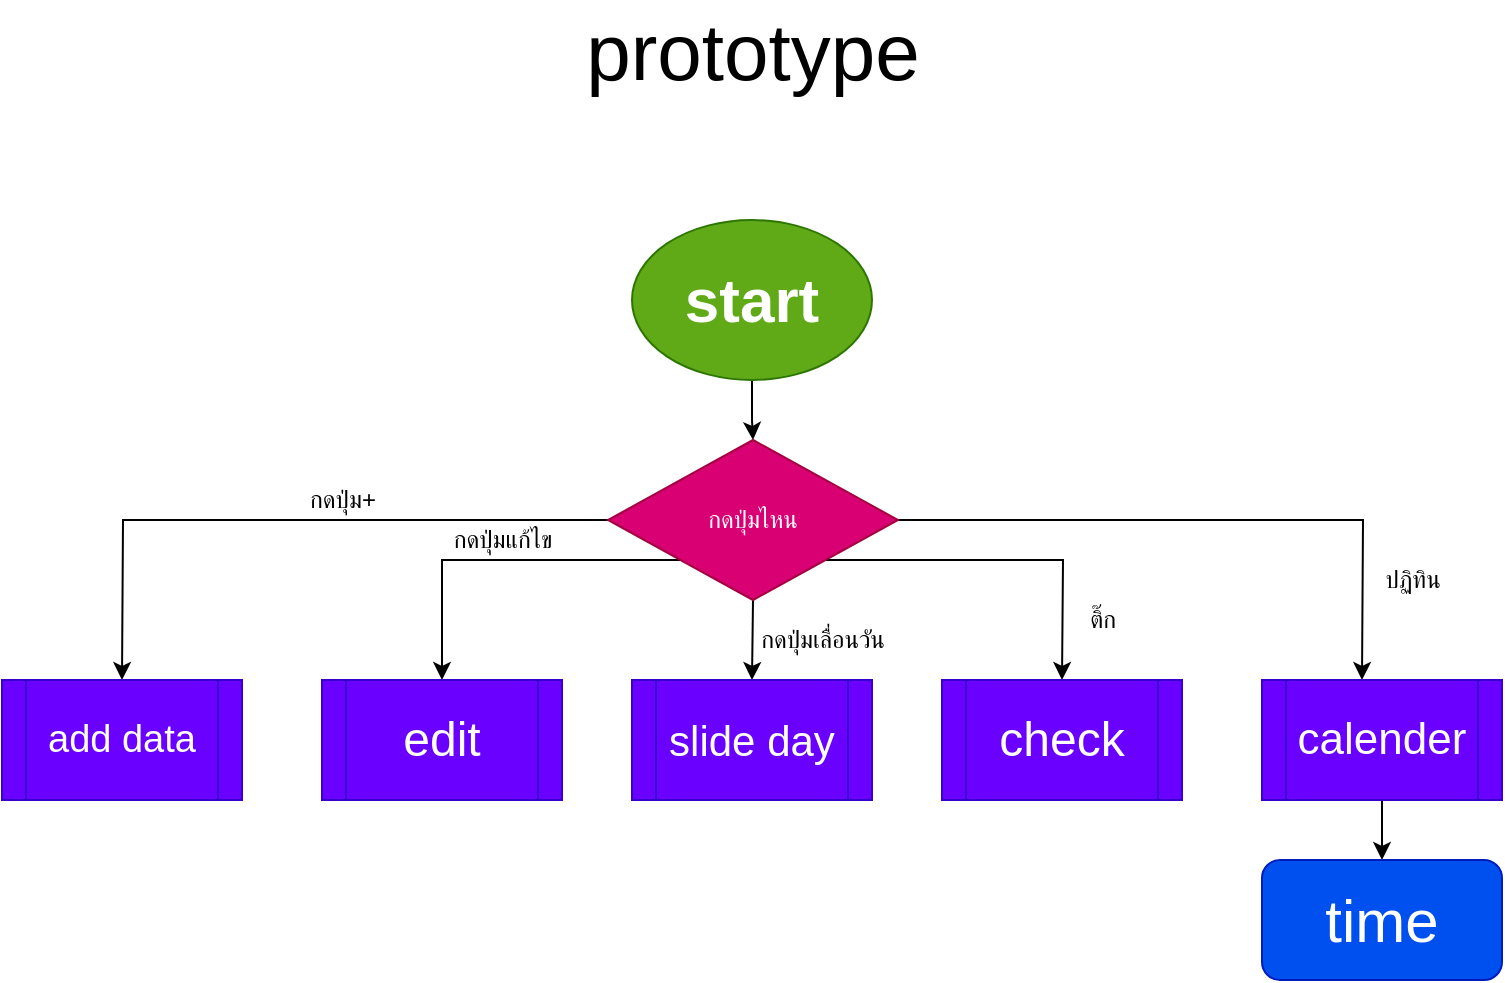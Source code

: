 <mxfile version="13.10.9" type="github" pages="8">
  <diagram id="lKxtB6D6K-3o9t04PIzB" name="Main">
    <mxGraphModel grid="1" gridSize="10" guides="1" tooltips="1" connect="1" arrows="1" page="1" fold="1" pageScale="1" pageWidth="850" pageHeight="1100" math="0" shadow="0">
      <root>
        <mxCell id="tMu2AY07BjXL__bY9_Zu-0" />
        <mxCell id="tMu2AY07BjXL__bY9_Zu-1" parent="tMu2AY07BjXL__bY9_Zu-0" />
        <mxCell id="vMo2tWiwMoscuH6namO--2" value="" style="edgeStyle=orthogonalEdgeStyle;rounded=0;orthogonalLoop=1;jettySize=auto;html=1;" parent="tMu2AY07BjXL__bY9_Zu-1" source="vMo2tWiwMoscuH6namO--0" target="vMo2tWiwMoscuH6namO--1" edge="1">
          <mxGeometry relative="1" as="geometry" />
        </mxCell>
        <UserObject label="start" link="https://www.tutorialspoint.com/python/python_gui_programming.htm" id="vMo2tWiwMoscuH6namO--0">
          <mxCell style="ellipse;whiteSpace=wrap;html=1;fillColor=#60a917;strokeColor=#2D7600;fontColor=#ffffff;fontSize=31;fontStyle=1" parent="tMu2AY07BjXL__bY9_Zu-1" vertex="1">
            <mxGeometry x="365" y="150" width="120" height="80" as="geometry" />
          </mxCell>
        </UserObject>
        <mxCell id="vMo2tWiwMoscuH6namO--4" style="edgeStyle=orthogonalEdgeStyle;rounded=0;orthogonalLoop=1;jettySize=auto;html=1;exitX=0;exitY=0.5;exitDx=0;exitDy=0;entryX=0.5;entryY=0;entryDx=0;entryDy=0;" parent="tMu2AY07BjXL__bY9_Zu-1" source="vMo2tWiwMoscuH6namO--1" edge="1">
          <mxGeometry relative="1" as="geometry">
            <mxPoint x="110" y="380" as="targetPoint" />
          </mxGeometry>
        </mxCell>
        <mxCell id="vMo2tWiwMoscuH6namO--6" style="edgeStyle=orthogonalEdgeStyle;rounded=0;orthogonalLoop=1;jettySize=auto;html=1;exitX=0.5;exitY=1;exitDx=0;exitDy=0;" parent="tMu2AY07BjXL__bY9_Zu-1" source="vMo2tWiwMoscuH6namO--1" edge="1">
          <mxGeometry relative="1" as="geometry">
            <mxPoint x="425" y="380" as="targetPoint" />
          </mxGeometry>
        </mxCell>
        <mxCell id="vMo2tWiwMoscuH6namO--8" style="edgeStyle=orthogonalEdgeStyle;rounded=0;orthogonalLoop=1;jettySize=auto;html=1;exitX=1;exitY=0.5;exitDx=0;exitDy=0;entryX=0.5;entryY=0;entryDx=0;entryDy=0;" parent="tMu2AY07BjXL__bY9_Zu-1" source="vMo2tWiwMoscuH6namO--1" edge="1">
          <mxGeometry relative="1" as="geometry">
            <mxPoint x="730" y="380" as="targetPoint" />
          </mxGeometry>
        </mxCell>
        <mxCell id="vMo2tWiwMoscuH6namO--9" style="edgeStyle=orthogonalEdgeStyle;rounded=0;orthogonalLoop=1;jettySize=auto;html=1;exitX=0;exitY=1;exitDx=0;exitDy=0;" parent="tMu2AY07BjXL__bY9_Zu-1" source="vMo2tWiwMoscuH6namO--1" edge="1">
          <mxGeometry relative="1" as="geometry">
            <mxPoint x="270" y="380" as="targetPoint" />
            <Array as="points">
              <mxPoint x="270" y="320" />
            </Array>
          </mxGeometry>
        </mxCell>
        <mxCell id="vMo2tWiwMoscuH6namO--11" style="edgeStyle=orthogonalEdgeStyle;rounded=0;orthogonalLoop=1;jettySize=auto;html=1;exitX=1;exitY=1;exitDx=0;exitDy=0;entryX=0.5;entryY=0;entryDx=0;entryDy=0;" parent="tMu2AY07BjXL__bY9_Zu-1" source="vMo2tWiwMoscuH6namO--1" edge="1">
          <mxGeometry relative="1" as="geometry">
            <mxPoint x="580" y="380" as="targetPoint" />
          </mxGeometry>
        </mxCell>
        <mxCell id="vMo2tWiwMoscuH6namO--1" value="กดปุ่มไหน" style="rhombus;whiteSpace=wrap;html=1;fillColor=#d80073;strokeColor=#A50040;fontColor=#ffffff;" parent="tMu2AY07BjXL__bY9_Zu-1" vertex="1">
          <mxGeometry x="353" y="260" width="145" height="80" as="geometry" />
        </mxCell>
        <mxCell id="vMo2tWiwMoscuH6namO--13" value="กดปุ่ม+" style="text;html=1;align=center;verticalAlign=middle;resizable=0;points=[];autosize=1;" parent="tMu2AY07BjXL__bY9_Zu-1" vertex="1">
          <mxGeometry x="195" y="280" width="50" height="20" as="geometry" />
        </mxCell>
        <UserObject label="&lt;font style=&quot;font-size: 19px;&quot;&gt;add data&lt;/font&gt;" link="data:page/id,UJ4rUbwFmK2HccrdMvZs" id="vMo2tWiwMoscuH6namO--14">
          <mxCell style="shape=process;whiteSpace=wrap;html=1;backgroundOutline=1;fillColor=#6a00ff;strokeColor=#3700CC;fontColor=#ffffff;fontSize=19;" parent="tMu2AY07BjXL__bY9_Zu-1" vertex="1">
            <mxGeometry x="50" y="380" width="120" height="60" as="geometry" />
          </mxCell>
        </UserObject>
        <UserObject label="edit" link="data:page/id,zMalPGHfQV55tFcWnKI-" id="vMo2tWiwMoscuH6namO--15">
          <mxCell style="shape=process;whiteSpace=wrap;html=1;backgroundOutline=1;fillColor=#6a00ff;strokeColor=#3700CC;fontColor=#ffffff;fontSize=24;" parent="tMu2AY07BjXL__bY9_Zu-1" vertex="1">
            <mxGeometry x="210" y="380" width="120" height="60" as="geometry" />
          </mxCell>
        </UserObject>
        <UserObject label="slide day" link="data:page/id,SI3W1f3K3y4VhuoGthXO" id="vMo2tWiwMoscuH6namO--16">
          <mxCell style="shape=process;whiteSpace=wrap;html=1;backgroundOutline=1;fillColor=#6a00ff;strokeColor=#3700CC;fontColor=#ffffff;fontSize=21;" parent="tMu2AY07BjXL__bY9_Zu-1" vertex="1">
            <mxGeometry x="365" y="380" width="120" height="60" as="geometry" />
          </mxCell>
        </UserObject>
        <mxCell id="vMo2tWiwMoscuH6namO--19" value="check" style="shape=process;whiteSpace=wrap;html=1;backgroundOutline=1;fillColor=#6a00ff;strokeColor=#3700CC;fontColor=#ffffff;fontSize=24;" parent="tMu2AY07BjXL__bY9_Zu-1" vertex="1">
          <mxGeometry x="520" y="380" width="120" height="60" as="geometry" />
        </mxCell>
        <mxCell id="H4Lekn4TNWTcRFHpl3PN-1" value="" style="edgeStyle=orthogonalEdgeStyle;rounded=0;orthogonalLoop=1;jettySize=auto;html=1;" parent="tMu2AY07BjXL__bY9_Zu-1" source="vMo2tWiwMoscuH6namO--20" target="H4Lekn4TNWTcRFHpl3PN-0" edge="1">
          <mxGeometry relative="1" as="geometry" />
        </mxCell>
        <mxCell id="vMo2tWiwMoscuH6namO--20" value="calender" style="shape=process;whiteSpace=wrap;html=1;backgroundOutline=1;fillColor=#6a00ff;strokeColor=#3700CC;fontColor=#ffffff;fontSize=22;" parent="tMu2AY07BjXL__bY9_Zu-1" vertex="1">
          <mxGeometry x="680" y="380" width="120" height="60" as="geometry" />
        </mxCell>
        <mxCell id="vMo2tWiwMoscuH6namO--21" value="กดปุ่มแก้ไข" style="text;html=1;align=center;verticalAlign=middle;resizable=0;points=[];autosize=1;" parent="tMu2AY07BjXL__bY9_Zu-1" vertex="1">
          <mxGeometry x="265" y="300" width="70" height="20" as="geometry" />
        </mxCell>
        <mxCell id="vMo2tWiwMoscuH6namO--22" value="กดปุ่มเลื่อนวัน" style="text;html=1;align=center;verticalAlign=middle;resizable=0;points=[];autosize=1;" parent="tMu2AY07BjXL__bY9_Zu-1" vertex="1">
          <mxGeometry x="420" y="350" width="80" height="20" as="geometry" />
        </mxCell>
        <mxCell id="vMo2tWiwMoscuH6namO--23" value="ติ๊ก" style="text;html=1;align=center;verticalAlign=middle;resizable=0;points=[];autosize=1;" parent="tMu2AY07BjXL__bY9_Zu-1" vertex="1">
          <mxGeometry x="585" y="340" width="30" height="20" as="geometry" />
        </mxCell>
        <mxCell id="vMo2tWiwMoscuH6namO--24" value="ปฏิทิน" style="text;html=1;align=center;verticalAlign=middle;resizable=0;points=[];autosize=1;" parent="tMu2AY07BjXL__bY9_Zu-1" vertex="1">
          <mxGeometry x="730" y="320" width="50" height="20" as="geometry" />
        </mxCell>
        <UserObject label="prototype" link="https://docs.google.com/presentation/d/1d3XHjvYZ7uEMFIl7-A-bvF7QFhqmIkTJAoi2qcZ379o/edit#slide=id.gab385cffd9_0_4" id="vc7jFKjefhhxRNfemSIH-0">
          <mxCell style="text;html=1;align=center;verticalAlign=middle;resizable=0;points=[];autosize=1;fontSize=40;" parent="tMu2AY07BjXL__bY9_Zu-1" vertex="1">
            <mxGeometry x="335" y="40" width="180" height="50" as="geometry" />
          </mxCell>
        </UserObject>
        <UserObject label="time" link="data:page/id,dnS288IebJ6qI9hPRBI6" id="H4Lekn4TNWTcRFHpl3PN-0">
          <mxCell style="rounded=1;whiteSpace=wrap;html=1;fillColor=#0050ef;strokeColor=#001DBC;fontColor=#ffffff;fontSize=30;" parent="tMu2AY07BjXL__bY9_Zu-1" vertex="1">
            <mxGeometry x="680" y="470" width="120" height="60" as="geometry" />
          </mxCell>
        </UserObject>
      </root>
    </mxGraphModel>
  </diagram>
  <diagram id="UJ4rUbwFmK2HccrdMvZs" name="function add data">
    <mxGraphModel grid="1" gridSize="10" guides="1" tooltips="1" connect="1" arrows="1" page="1" fold="1" pageScale="1" pageWidth="850" pageHeight="1100" math="0" shadow="0">
      <root>
        <mxCell id="0" />
        <mxCell id="1" parent="0" />
        <mxCell id="GxIgmwF6AEYl4qobg7O2-7" value="" style="edgeStyle=orthogonalEdgeStyle;rounded=0;orthogonalLoop=1;jettySize=auto;html=1;exitX=0.5;exitY=1;exitDx=0;exitDy=0;" parent="1" target="GxIgmwF6AEYl4qobg7O2-6" edge="1" source="escDsrRj-ADYRJYNNPUj-8">
          <mxGeometry relative="1" as="geometry">
            <mxPoint x="366.5" y="160" as="sourcePoint" />
          </mxGeometry>
        </mxCell>
        <mxCell id="cUxxS8b9K74FWsSJAJ-N-3" style="edgeStyle=orthogonalEdgeStyle;rounded=0;orthogonalLoop=1;jettySize=auto;html=1;exitX=0.5;exitY=1;exitDx=0;exitDy=0;entryX=0.5;entryY=0;entryDx=0;entryDy=0;" edge="1" parent="1" source="GxIgmwF6AEYl4qobg7O2-6" target="GxIgmwF6AEYl4qobg7O2-41">
          <mxGeometry relative="1" as="geometry" />
        </mxCell>
        <mxCell id="GxIgmwF6AEYl4qobg7O2-6" value="กดปุ่ม +" style="rounded=1;whiteSpace=wrap;html=1;fillColor=#60a917;strokeColor=#2D7600;fontColor=#ffffff;" parent="1" vertex="1">
          <mxGeometry x="303.5" y="180" width="120" height="60" as="geometry" />
        </mxCell>
        <mxCell id="GxIgmwF6AEYl4qobg7O2-34" style="edgeStyle=orthogonalEdgeStyle;rounded=0;orthogonalLoop=1;jettySize=auto;html=1;exitX=0.5;exitY=1;exitDx=0;exitDy=0;entryX=0.587;entryY=-0.03;entryDx=0;entryDy=0;entryPerimeter=0;" parent="1" edge="1">
          <mxGeometry relative="1" as="geometry">
            <mxPoint x="367.5" y="440" as="sourcePoint" />
            <mxPoint x="367.94" y="468.2" as="targetPoint" />
          </mxGeometry>
        </mxCell>
        <mxCell id="GxIgmwF6AEYl4qobg7O2-8" value="รับชื่อข้อมูล" style="shape=parallelogram;perimeter=parallelogramPerimeter;whiteSpace=wrap;html=1;fixedSize=1;rounded=1;fillColor=#ffcccc;strokeColor=#36393d;" parent="1" vertex="1">
          <mxGeometry x="309.5" y="380" width="120" height="60" as="geometry" />
        </mxCell>
        <mxCell id="GxIgmwF6AEYl4qobg7O2-57" style="edgeStyle=orthogonalEdgeStyle;rounded=0;orthogonalLoop=1;jettySize=auto;html=1;exitX=0.5;exitY=1;exitDx=0;exitDy=0;entryX=0.5;entryY=0;entryDx=0;entryDy=0;" parent="1" source="GxIgmwF6AEYl4qobg7O2-25" target="GxIgmwF6AEYl4qobg7O2-36" edge="1">
          <mxGeometry relative="1" as="geometry" />
        </mxCell>
        <mxCell id="PTJRIy-gU6IDFAb6Rrq0-1" value="" style="edgeStyle=orthogonalEdgeStyle;rounded=0;orthogonalLoop=1;jettySize=auto;html=1;" parent="1" source="GxIgmwF6AEYl4qobg7O2-25" target="GxIgmwF6AEYl4qobg7O2-49" edge="1">
          <mxGeometry relative="1" as="geometry" />
        </mxCell>
        <UserObject label="ฟังก์ชั่นความสำคัญ" link="data:page/id,ApTdeAuse1WmLWojz0__" id="GxIgmwF6AEYl4qobg7O2-25">
          <mxCell style="shape=process;whiteSpace=wrap;html=1;backgroundOutline=1;fillColor=#1ba1e2;strokeColor=#006EAF;fontColor=#ffffff;" parent="1" vertex="1">
            <mxGeometry x="307.5" y="470" width="120" height="60" as="geometry" />
          </mxCell>
        </UserObject>
        <mxCell id="GxIgmwF6AEYl4qobg7O2-28" value="" style="endArrow=classic;html=1;" parent="1" edge="1">
          <mxGeometry width="50" height="50" relative="1" as="geometry">
            <mxPoint x="270" y="410" as="sourcePoint" />
            <mxPoint x="320" y="409.5" as="targetPoint" />
          </mxGeometry>
        </mxCell>
        <UserObject label="เลือกปฏิทิน" link="https://www.youtube.com/watch?v=fqfy-3IoVvs" id="GxIgmwF6AEYl4qobg7O2-36">
          <mxCell style="shape=process;whiteSpace=wrap;html=1;backgroundOutline=1;fillColor=#1ba1e2;strokeColor=#006EAF;fontColor=#ffffff;" parent="1" vertex="1">
            <mxGeometry x="307.5" y="570" width="120" height="60" as="geometry" />
          </mxCell>
        </UserObject>
        <mxCell id="GxIgmwF6AEYl4qobg7O2-50" value="" style="edgeStyle=orthogonalEdgeStyle;rounded=0;orthogonalLoop=1;jettySize=auto;html=1;" parent="1" target="GxIgmwF6AEYl4qobg7O2-49" edge="1">
          <mxGeometry relative="1" as="geometry">
            <mxPoint x="367.5" y="630" as="sourcePoint" />
          </mxGeometry>
        </mxCell>
        <mxCell id="GxIgmwF6AEYl4qobg7O2-62" style="edgeStyle=orthogonalEdgeStyle;rounded=0;orthogonalLoop=1;jettySize=auto;html=1;exitX=1;exitY=0.5;exitDx=0;exitDy=0;entryX=0;entryY=0.5;entryDx=0;entryDy=0;" parent="1" source="GxIgmwF6AEYl4qobg7O2-41" target="GxIgmwF6AEYl4qobg7O2-58" edge="1">
          <mxGeometry relative="1" as="geometry" />
        </mxCell>
        <mxCell id="cUxxS8b9K74FWsSJAJ-N-4" style="edgeStyle=orthogonalEdgeStyle;rounded=0;orthogonalLoop=1;jettySize=auto;html=1;exitX=0.5;exitY=1;exitDx=0;exitDy=0;entryX=0.454;entryY=0;entryDx=0;entryDy=0;entryPerimeter=0;" edge="1" parent="1" source="GxIgmwF6AEYl4qobg7O2-41" target="GxIgmwF6AEYl4qobg7O2-8">
          <mxGeometry relative="1" as="geometry" />
        </mxCell>
        <mxCell id="GxIgmwF6AEYl4qobg7O2-41" value="ยกเลิกไหม" style="rhombus;whiteSpace=wrap;html=1;fillColor=#a20025;strokeColor=#6F0000;fontColor=#ffffff;" parent="1" vertex="1">
          <mxGeometry x="288.5" y="290" width="150" height="50" as="geometry" />
        </mxCell>
        <mxCell id="GxIgmwF6AEYl4qobg7O2-43" value="yes" style="text;html=1;strokeColor=none;fillColor=none;align=center;verticalAlign=middle;whiteSpace=wrap;rounded=0;" parent="1" vertex="1">
          <mxGeometry x="456.5" y="290" width="40" height="20" as="geometry" />
        </mxCell>
        <mxCell id="GxIgmwF6AEYl4qobg7O2-45" style="edgeStyle=orthogonalEdgeStyle;rounded=0;orthogonalLoop=1;jettySize=auto;html=1;exitX=0.5;exitY=1;exitDx=0;exitDy=0;" parent="1" edge="1">
          <mxGeometry relative="1" as="geometry">
            <mxPoint x="365.5" y="350" as="sourcePoint" />
            <mxPoint x="365.5" y="350" as="targetPoint" />
          </mxGeometry>
        </mxCell>
        <mxCell id="GxIgmwF6AEYl4qobg7O2-46" value="No" style="text;html=1;strokeColor=none;fillColor=none;align=center;verticalAlign=middle;whiteSpace=wrap;rounded=0;" parent="1" vertex="1">
          <mxGeometry x="375.5" y="350" width="40" height="20" as="geometry" />
        </mxCell>
        <mxCell id="GxIgmwF6AEYl4qobg7O2-52" value="" style="edgeStyle=orthogonalEdgeStyle;rounded=0;orthogonalLoop=1;jettySize=auto;html=1;" parent="1" source="GxIgmwF6AEYl4qobg7O2-49" target="GxIgmwF6AEYl4qobg7O2-51" edge="1">
          <mxGeometry relative="1" as="geometry" />
        </mxCell>
        <mxCell id="GxIgmwF6AEYl4qobg7O2-63" style="edgeStyle=orthogonalEdgeStyle;rounded=0;orthogonalLoop=1;jettySize=auto;html=1;exitX=1;exitY=0.5;exitDx=0;exitDy=0;entryX=0.5;entryY=1;entryDx=0;entryDy=0;" parent="1" source="GxIgmwF6AEYl4qobg7O2-49" target="GxIgmwF6AEYl4qobg7O2-58" edge="1">
          <mxGeometry relative="1" as="geometry" />
        </mxCell>
        <mxCell id="GxIgmwF6AEYl4qobg7O2-49" value="ยืนยันหรือยกเลิก" style="rhombus;whiteSpace=wrap;html=1;rounded=1;fillColor=#a20025;strokeColor=#6F0000;fontColor=#ffffff;" parent="1" vertex="1">
          <mxGeometry x="290" y="660" width="155" height="80" as="geometry" />
        </mxCell>
        <mxCell id="cbZBxffaovbIbeRrm6cp-4" value="" style="edgeStyle=orthogonalEdgeStyle;rounded=0;orthogonalLoop=1;jettySize=auto;html=1;fontSize=12;fontColor=#FF3333;" parent="1" source="GxIgmwF6AEYl4qobg7O2-51" target="cbZBxffaovbIbeRrm6cp-3" edge="1">
          <mxGeometry relative="1" as="geometry" />
        </mxCell>
        <mxCell id="GxIgmwF6AEYl4qobg7O2-51" value="แสดงผล" style="whiteSpace=wrap;html=1;rounded=1;fillColor=#60a917;strokeColor=#2D7600;fontColor=#ffffff;" parent="1" vertex="1">
          <mxGeometry x="307.5" y="780" width="120" height="60" as="geometry" />
        </mxCell>
        <mxCell id="GxIgmwF6AEYl4qobg7O2-53" value="ยืนยัน" style="text;html=1;strokeColor=none;fillColor=none;align=center;verticalAlign=middle;whiteSpace=wrap;rounded=0;" parent="1" vertex="1">
          <mxGeometry x="372.5" y="750" width="40" height="20" as="geometry" />
        </mxCell>
        <mxCell id="escDsrRj-ADYRJYNNPUj-4" value="" style="edgeStyle=orthogonalEdgeStyle;rounded=0;orthogonalLoop=1;jettySize=auto;html=1;entryX=0.5;entryY=0;entryDx=0;entryDy=0;" parent="1" source="GxIgmwF6AEYl4qobg7O2-58" target="escDsrRj-ADYRJYNNPUj-5" edge="1">
          <mxGeometry relative="1" as="geometry">
            <mxPoint x="581.5" y="315" as="targetPoint" />
          </mxGeometry>
        </mxCell>
        <mxCell id="GxIgmwF6AEYl4qobg7O2-58" value="" style="ellipse;whiteSpace=wrap;html=1;aspect=fixed;fillColor=#e51400;strokeColor=#B20000;fontColor=#ffffff;" parent="1" vertex="1">
          <mxGeometry x="516.5" y="300" width="30" height="30" as="geometry" />
        </mxCell>
        <mxCell id="GxIgmwF6AEYl4qobg7O2-66" value="ยกเลิก" style="text;html=1;strokeColor=none;fillColor=none;align=center;verticalAlign=middle;whiteSpace=wrap;rounded=0;" parent="1" vertex="1">
          <mxGeometry x="462.5" y="670" width="40" height="20" as="geometry" />
        </mxCell>
        <mxCell id="escDsrRj-ADYRJYNNPUj-9" style="edgeStyle=orthogonalEdgeStyle;rounded=0;orthogonalLoop=1;jettySize=auto;html=1;exitX=0.5;exitY=1;exitDx=0;exitDy=0;entryX=1;entryY=0.5;entryDx=0;entryDy=0;" parent="1" source="escDsrRj-ADYRJYNNPUj-5" target="escDsrRj-ADYRJYNNPUj-6" edge="1">
          <mxGeometry relative="1" as="geometry" />
        </mxCell>
        <UserObject label="กลับหน้า Main" link="data:page/id,lKxtB6D6K-3o9t04PIzB" id="escDsrRj-ADYRJYNNPUj-5">
          <mxCell style="rounded=1;whiteSpace=wrap;html=1;fillColor=#60a917;strokeColor=#2D7600;fontColor=#ffffff;" parent="1" vertex="1">
            <mxGeometry x="682.5" y="880" width="120" height="60" as="geometry" />
          </mxCell>
        </UserObject>
        <mxCell id="escDsrRj-ADYRJYNNPUj-6" value="End" style="ellipse;whiteSpace=wrap;html=1;rounded=1;fillColor=#fa6800;strokeColor=#C73500;fontColor=#ffffff;" parent="1" vertex="1">
          <mxGeometry x="309.5" y="970" width="100.5" height="60" as="geometry" />
        </mxCell>
        <mxCell id="escDsrRj-ADYRJYNNPUj-8" value="&lt;font style=&quot;font-size: 15px&quot;&gt;start&lt;/font&gt;" style="ellipse;whiteSpace=wrap;html=1;fillColor=#fa6800;strokeColor=#C73500;fontColor=#ffffff;" parent="1" vertex="1">
          <mxGeometry x="314.5" y="80" width="98" height="70" as="geometry" />
        </mxCell>
        <mxCell id="cbZBxffaovbIbeRrm6cp-5" style="edgeStyle=orthogonalEdgeStyle;rounded=0;orthogonalLoop=1;jettySize=auto;html=1;exitX=0.5;exitY=1;exitDx=0;exitDy=0;entryX=0.5;entryY=0;entryDx=0;entryDy=0;fontSize=12;fontColor=#FF3333;" parent="1" source="cbZBxffaovbIbeRrm6cp-3" target="escDsrRj-ADYRJYNNPUj-6" edge="1">
          <mxGeometry relative="1" as="geometry" />
        </mxCell>
        <mxCell id="BdFlf0P2uKBl2YrAL4UB-2" value="" style="edgeStyle=orthogonalEdgeStyle;rounded=0;orthogonalLoop=1;jettySize=auto;html=1;fontSize=12;fontColor=#000000;entryX=0;entryY=0.5;entryDx=0;entryDy=0;" parent="1" source="cbZBxffaovbIbeRrm6cp-3" target="BdFlf0P2uKBl2YrAL4UB-3" edge="1">
          <mxGeometry relative="1" as="geometry">
            <mxPoint x="482.5" y="910" as="targetPoint" />
          </mxGeometry>
        </mxCell>
        <mxCell id="cbZBxffaovbIbeRrm6cp-3" value="ALL_ID.add" style="whiteSpace=wrap;html=1;rounded=1;fillColor=#d80073;strokeColor=#A50040;fontColor=#ffffff;" parent="1" vertex="1">
          <mxGeometry x="307.5" y="880" width="120" height="60" as="geometry" />
        </mxCell>
        <mxCell id="BdFlf0P2uKBl2YrAL4UB-4" value="" style="edgeStyle=orthogonalEdgeStyle;rounded=0;orthogonalLoop=1;jettySize=auto;html=1;fontSize=12;fontColor=#000000;" parent="1" source="BdFlf0P2uKBl2YrAL4UB-3" target="escDsrRj-ADYRJYNNPUj-5" edge="1">
          <mxGeometry relative="1" as="geometry" />
        </mxCell>
        <UserObject label="ID" link="data:page/id,a5gWgNcX6J9hdcYbWf5L" id="BdFlf0P2uKBl2YrAL4UB-3">
          <mxCell style="shape=process;whiteSpace=wrap;html=1;backgroundOutline=1;fontSize=12;fontColor=#ffffff;fillColor=#1ba1e2;strokeColor=#006EAF;" parent="1" vertex="1">
            <mxGeometry x="502.5" y="880" width="120" height="60" as="geometry" />
          </mxCell>
        </UserObject>
        <mxCell id="cUxxS8b9K74FWsSJAJ-N-2" value="&lt;font size=&quot;1&quot;&gt;&lt;b style=&quot;font-size: 24px&quot;&gt;Add Data&lt;/b&gt;&lt;/font&gt;" style="text;html=1;strokeColor=none;fillColor=none;align=center;verticalAlign=middle;whiteSpace=wrap;rounded=0;" vertex="1" parent="1">
          <mxGeometry x="307.75" y="20" width="121.75" height="60" as="geometry" />
        </mxCell>
      </root>
    </mxGraphModel>
  </diagram>
  <diagram id="zMalPGHfQV55tFcWnKI-" name="function edit">
    <mxGraphModel dx="1422" dy="772" grid="1" gridSize="10" guides="1" tooltips="1" connect="1" arrows="1" fold="1" page="1" pageScale="1" pageWidth="850" pageHeight="1100" math="0" shadow="0">
      <root>
        <mxCell id="v0lEeN28OU5zNVM8-bEz-0" />
        <mxCell id="v0lEeN28OU5zNVM8-bEz-1" parent="v0lEeN28OU5zNVM8-bEz-0" />
        <mxCell id="LF5bn6-ZuCFVN4fUai8p-0" value="" style="edgeStyle=orthogonalEdgeStyle;rounded=0;orthogonalLoop=1;jettySize=auto;html=1;" parent="v0lEeN28OU5zNVM8-bEz-1" target="LF5bn6-ZuCFVN4fUai8p-2" edge="1">
          <mxGeometry relative="1" as="geometry">
            <mxPoint x="396.5" y="200" as="sourcePoint" />
          </mxGeometry>
        </mxCell>
        <mxCell id="LF5bn6-ZuCFVN4fUai8p-1" value="" style="edgeStyle=orthogonalEdgeStyle;rounded=0;orthogonalLoop=1;jettySize=auto;html=1;" parent="v0lEeN28OU5zNVM8-bEz-1" source="LF5bn6-ZuCFVN4fUai8p-2" edge="1">
          <mxGeometry relative="1" as="geometry">
            <mxPoint x="396.5" y="320" as="targetPoint" />
          </mxGeometry>
        </mxCell>
        <mxCell id="LF5bn6-ZuCFVN4fUai8p-2" value="กดปุ่ม edit" style="rounded=1;whiteSpace=wrap;html=1;fillColor=#fff2cc;strokeColor=#d6b656;" parent="v0lEeN28OU5zNVM8-bEz-1" vertex="1">
          <mxGeometry x="336.5" y="230" width="120" height="60" as="geometry" />
        </mxCell>
        <mxCell id="LF5bn6-ZuCFVN4fUai8p-3" style="edgeStyle=orthogonalEdgeStyle;rounded=0;orthogonalLoop=1;jettySize=auto;html=1;exitX=0.5;exitY=1;exitDx=0;exitDy=0;entryX=0.587;entryY=-0.03;entryDx=0;entryDy=0;entryPerimeter=0;" parent="v0lEeN28OU5zNVM8-bEz-1" edge="1">
          <mxGeometry relative="1" as="geometry">
            <mxPoint x="397.5" y="480" as="sourcePoint" />
            <mxPoint x="397.94" y="508.2" as="targetPoint" />
          </mxGeometry>
        </mxCell>
        <mxCell id="LF5bn6-ZuCFVN4fUai8p-5" style="edgeStyle=orthogonalEdgeStyle;rounded=0;orthogonalLoop=1;jettySize=auto;html=1;exitX=0.5;exitY=1;exitDx=0;exitDy=0;entryX=0.5;entryY=0;entryDx=0;entryDy=0;" parent="v0lEeN28OU5zNVM8-bEz-1" source="LF5bn6-ZuCFVN4fUai8p-7" target="LF5bn6-ZuCFVN4fUai8p-9" edge="1">
          <mxGeometry relative="1" as="geometry" />
        </mxCell>
        <mxCell id="LF5bn6-ZuCFVN4fUai8p-6" value="" style="edgeStyle=orthogonalEdgeStyle;rounded=0;orthogonalLoop=1;jettySize=auto;html=1;" parent="v0lEeN28OU5zNVM8-bEz-1" source="LF5bn6-ZuCFVN4fUai8p-7" target="LF5bn6-ZuCFVN4fUai8p-19" edge="1">
          <mxGeometry relative="1" as="geometry" />
        </mxCell>
        <UserObject label="ฟังก์ชั่นความสำคัญ" link="data:page/id,ApTdeAuse1WmLWojz0__" id="LF5bn6-ZuCFVN4fUai8p-7">
          <mxCell style="shape=process;whiteSpace=wrap;html=1;backgroundOutline=1;" parent="v0lEeN28OU5zNVM8-bEz-1" vertex="1">
            <mxGeometry x="337.5" y="510" width="120" height="60" as="geometry" />
          </mxCell>
        </UserObject>
        <UserObject label="เลือกปฏิทิน" link="https://www.youtube.com/watch?v=fqfy-3IoVvs" id="LF5bn6-ZuCFVN4fUai8p-9">
          <mxCell style="shape=process;whiteSpace=wrap;html=1;backgroundOutline=1;" parent="v0lEeN28OU5zNVM8-bEz-1" vertex="1">
            <mxGeometry x="337.5" y="610" width="120" height="60" as="geometry" />
          </mxCell>
        </UserObject>
        <mxCell id="LF5bn6-ZuCFVN4fUai8p-10" value="" style="edgeStyle=orthogonalEdgeStyle;rounded=0;orthogonalLoop=1;jettySize=auto;html=1;" parent="v0lEeN28OU5zNVM8-bEz-1" target="LF5bn6-ZuCFVN4fUai8p-19" edge="1">
          <mxGeometry relative="1" as="geometry">
            <mxPoint x="397.5" y="670" as="sourcePoint" />
          </mxGeometry>
        </mxCell>
        <mxCell id="JIQL_ZYYlZNzj0JJzNEo-15" style="edgeStyle=orthogonalEdgeStyle;rounded=0;orthogonalLoop=1;jettySize=auto;html=1;exitX=1;exitY=0.5;exitDx=0;exitDy=0;entryX=0.5;entryY=0;entryDx=0;entryDy=0;fontSize=12;fontColor=#FF3333;" parent="v0lEeN28OU5zNVM8-bEz-1" source="LF5bn6-ZuCFVN4fUai8p-12" target="JIQL_ZYYlZNzj0JJzNEo-13" edge="1">
          <mxGeometry relative="1" as="geometry" />
        </mxCell>
        <mxCell id="LF5bn6-ZuCFVN4fUai8p-12" value="ยกเลิกไหม" style="rhombus;whiteSpace=wrap;html=1;" parent="v0lEeN28OU5zNVM8-bEz-1" vertex="1">
          <mxGeometry x="321.5" y="320" width="150" height="70" as="geometry" />
        </mxCell>
        <mxCell id="LF5bn6-ZuCFVN4fUai8p-13" value="yes" style="text;html=1;strokeColor=none;fillColor=none;align=center;verticalAlign=middle;whiteSpace=wrap;rounded=0;" parent="v0lEeN28OU5zNVM8-bEz-1" vertex="1">
          <mxGeometry x="486.5" y="330" width="40" height="20" as="geometry" />
        </mxCell>
        <mxCell id="LF5bn6-ZuCFVN4fUai8p-14" value="" style="edgeStyle=orthogonalEdgeStyle;rounded=0;orthogonalLoop=1;jettySize=auto;html=1;" parent="v0lEeN28OU5zNVM8-bEz-1" edge="1">
          <mxGeometry relative="1" as="geometry">
            <mxPoint x="395.5" y="390" as="sourcePoint" />
            <mxPoint x="395.5" y="420" as="targetPoint" />
          </mxGeometry>
        </mxCell>
        <mxCell id="LF5bn6-ZuCFVN4fUai8p-15" style="edgeStyle=orthogonalEdgeStyle;rounded=0;orthogonalLoop=1;jettySize=auto;html=1;exitX=0.5;exitY=1;exitDx=0;exitDy=0;" parent="v0lEeN28OU5zNVM8-bEz-1" edge="1">
          <mxGeometry relative="1" as="geometry">
            <mxPoint x="395.5" y="390" as="sourcePoint" />
            <mxPoint x="395.5" y="390" as="targetPoint" />
          </mxGeometry>
        </mxCell>
        <mxCell id="LF5bn6-ZuCFVN4fUai8p-16" value="No" style="text;html=1;strokeColor=none;fillColor=none;align=center;verticalAlign=middle;whiteSpace=wrap;rounded=0;" parent="v0lEeN28OU5zNVM8-bEz-1" vertex="1">
          <mxGeometry x="405.5" y="390" width="40" height="20" as="geometry" />
        </mxCell>
        <mxCell id="LF5bn6-ZuCFVN4fUai8p-17" value="" style="edgeStyle=orthogonalEdgeStyle;rounded=0;orthogonalLoop=1;jettySize=auto;html=1;" parent="v0lEeN28OU5zNVM8-bEz-1" source="LF5bn6-ZuCFVN4fUai8p-19" target="LF5bn6-ZuCFVN4fUai8p-21" edge="1">
          <mxGeometry relative="1" as="geometry" />
        </mxCell>
        <mxCell id="JIQL_ZYYlZNzj0JJzNEo-7" style="edgeStyle=orthogonalEdgeStyle;rounded=0;orthogonalLoop=1;jettySize=auto;html=1;exitX=0;exitY=0.5;exitDx=0;exitDy=0;entryX=1;entryY=0.5;entryDx=0;entryDy=0;fontSize=12;fontColor=#FF3333;" parent="v0lEeN28OU5zNVM8-bEz-1" source="LF5bn6-ZuCFVN4fUai8p-19" target="JIQL_ZYYlZNzj0JJzNEo-6" edge="1">
          <mxGeometry relative="1" as="geometry" />
        </mxCell>
        <mxCell id="JIQL_ZYYlZNzj0JJzNEo-18" style="edgeStyle=orthogonalEdgeStyle;rounded=0;orthogonalLoop=1;jettySize=auto;html=1;exitX=1;exitY=0.5;exitDx=0;exitDy=0;entryX=0;entryY=0.5;entryDx=0;entryDy=0;fontSize=12;fontColor=#FF3333;" parent="v0lEeN28OU5zNVM8-bEz-1" source="LF5bn6-ZuCFVN4fUai8p-19" target="JIQL_ZYYlZNzj0JJzNEo-13" edge="1">
          <mxGeometry relative="1" as="geometry" />
        </mxCell>
        <mxCell id="LF5bn6-ZuCFVN4fUai8p-19" value="ยืนยันหรือยกเลิกหรือลบ" style="rhombus;whiteSpace=wrap;html=1;rounded=1;" parent="v0lEeN28OU5zNVM8-bEz-1" vertex="1">
          <mxGeometry x="320" y="700" width="155" height="80" as="geometry" />
        </mxCell>
        <mxCell id="JIQL_ZYYlZNzj0JJzNEo-20" style="edgeStyle=orthogonalEdgeStyle;rounded=0;orthogonalLoop=1;jettySize=auto;html=1;exitX=0.5;exitY=1;exitDx=0;exitDy=0;entryX=0.5;entryY=0;entryDx=0;entryDy=0;fontSize=12;fontColor=#FF3333;" parent="v0lEeN28OU5zNVM8-bEz-1" source="LF5bn6-ZuCFVN4fUai8p-21" target="LF5bn6-ZuCFVN4fUai8p-27" edge="1">
          <mxGeometry relative="1" as="geometry" />
        </mxCell>
        <mxCell id="LF5bn6-ZuCFVN4fUai8p-21" value="แสดงผล" style="whiteSpace=wrap;html=1;rounded=1;" parent="v0lEeN28OU5zNVM8-bEz-1" vertex="1">
          <mxGeometry x="337.5" y="820" width="120" height="60" as="geometry" />
        </mxCell>
        <mxCell id="LF5bn6-ZuCFVN4fUai8p-22" value="ยืนยัน" style="text;html=1;strokeColor=none;fillColor=none;align=center;verticalAlign=middle;whiteSpace=wrap;rounded=0;" parent="v0lEeN28OU5zNVM8-bEz-1" vertex="1">
          <mxGeometry x="402.5" y="790" width="40" height="20" as="geometry" />
        </mxCell>
        <mxCell id="LF5bn6-ZuCFVN4fUai8p-25" value="ยกเลิก" style="text;html=1;strokeColor=none;fillColor=none;align=center;verticalAlign=middle;whiteSpace=wrap;rounded=0;" parent="v0lEeN28OU5zNVM8-bEz-1" vertex="1">
          <mxGeometry x="492.5" y="710" width="40" height="20" as="geometry" />
        </mxCell>
        <mxCell id="JIQL_ZYYlZNzj0JJzNEo-21" value="" style="edgeStyle=orthogonalEdgeStyle;rounded=0;orthogonalLoop=1;jettySize=auto;html=1;fontSize=12;fontColor=#FF3333;" parent="v0lEeN28OU5zNVM8-bEz-1" source="LF5bn6-ZuCFVN4fUai8p-27" target="LF5bn6-ZuCFVN4fUai8p-28" edge="1">
          <mxGeometry relative="1" as="geometry" />
        </mxCell>
        <UserObject label="กลับหน้า Main" link="data:page/id,lKxtB6D6K-3o9t04PIzB" id="LF5bn6-ZuCFVN4fUai8p-27">
          <mxCell style="rounded=1;whiteSpace=wrap;html=1;" parent="v0lEeN28OU5zNVM8-bEz-1" vertex="1">
            <mxGeometry x="336.5" y="920" width="120" height="60" as="geometry" />
          </mxCell>
        </UserObject>
        <mxCell id="LF5bn6-ZuCFVN4fUai8p-28" value="End" style="ellipse;whiteSpace=wrap;html=1;rounded=1;" parent="v0lEeN28OU5zNVM8-bEz-1" vertex="1">
          <mxGeometry x="337.5" y="1010" width="120" height="80" as="geometry" />
        </mxCell>
        <mxCell id="JIQL_ZYYlZNzj0JJzNEo-2" value="" style="edgeStyle=orthogonalEdgeStyle;rounded=0;orthogonalLoop=1;jettySize=auto;html=1;fontSize=12;fontColor=#FF3333;" parent="v0lEeN28OU5zNVM8-bEz-1" source="LF5bn6-ZuCFVN4fUai8p-29" target="JIQL_ZYYlZNzj0JJzNEo-1" edge="1">
          <mxGeometry relative="1" as="geometry" />
        </mxCell>
        <mxCell id="LF5bn6-ZuCFVN4fUai8p-29" value="start" style="ellipse;whiteSpace=wrap;html=1;fillColor=#f8cecc;strokeColor=#b85450;" parent="v0lEeN28OU5zNVM8-bEz-1" vertex="1">
          <mxGeometry x="337.5" y="20" width="120" height="80" as="geometry" />
        </mxCell>
        <mxCell id="LF5bn6-ZuCFVN4fUai8p-30" value="&lt;font color=&quot;#000000&quot;&gt;แก้ไขข้อมูล&lt;/font&gt;" style="rounded=1;whiteSpace=wrap;html=1;fontSize=12;fontColor=#FF3333;" parent="v0lEeN28OU5zNVM8-bEz-1" vertex="1">
          <mxGeometry x="337.5" y="420" width="120" height="60" as="geometry" />
        </mxCell>
        <mxCell id="JIQL_ZYYlZNzj0JJzNEo-1" value="&lt;font color=&quot;#000000&quot;&gt;check ID&lt;/font&gt;" style="rounded=1;whiteSpace=wrap;html=1;fontSize=12;fillColor=#ffe6cc;strokeColor=#d79b00;" parent="v0lEeN28OU5zNVM8-bEz-1" vertex="1">
          <mxGeometry x="337.5" y="140" width="120" height="60" as="geometry" />
        </mxCell>
        <mxCell id="JIQL_ZYYlZNzj0JJzNEo-24" style="edgeStyle=orthogonalEdgeStyle;rounded=0;orthogonalLoop=1;jettySize=auto;html=1;exitX=0.5;exitY=1;exitDx=0;exitDy=0;entryX=0;entryY=0.5;entryDx=0;entryDy=0;fontSize=12;fontColor=#000000;entryPerimeter=0;" parent="v0lEeN28OU5zNVM8-bEz-1" source="JIQL_ZYYlZNzj0JJzNEo-6" target="LF5bn6-ZuCFVN4fUai8p-27" edge="1">
          <mxGeometry relative="1" as="geometry" />
        </mxCell>
        <UserObject label="&lt;font color=&quot;#000000&quot;&gt;ฟังก์ชั่น ID&lt;/font&gt;" link="data:page/id,a5gWgNcX6J9hdcYbWf5L" id="JIQL_ZYYlZNzj0JJzNEo-6">
          <mxCell style="shape=process;whiteSpace=wrap;html=1;backgroundOutline=1;fontSize=12;fontColor=#FF3333;" parent="v0lEeN28OU5zNVM8-bEz-1" vertex="1">
            <mxGeometry x="150" y="710" width="120" height="60" as="geometry" />
          </mxCell>
        </UserObject>
        <mxCell id="JIQL_ZYYlZNzj0JJzNEo-19" style="edgeStyle=orthogonalEdgeStyle;rounded=0;orthogonalLoop=1;jettySize=auto;html=1;exitX=0.5;exitY=1;exitDx=0;exitDy=0;entryX=1;entryY=0.5;entryDx=0;entryDy=0;fontSize=12;fontColor=#FF3333;" parent="v0lEeN28OU5zNVM8-bEz-1" source="JIQL_ZYYlZNzj0JJzNEo-13" target="LF5bn6-ZuCFVN4fUai8p-27" edge="1">
          <mxGeometry relative="1" as="geometry" />
        </mxCell>
        <mxCell id="JIQL_ZYYlZNzj0JJzNEo-13" value="" style="ellipse;whiteSpace=wrap;html=1;aspect=fixed;fontSize=12;fontColor=#FF3333;" parent="v0lEeN28OU5zNVM8-bEz-1" vertex="1">
          <mxGeometry x="590" y="720" width="40" height="40" as="geometry" />
        </mxCell>
        <mxCell id="JIQL_ZYYlZNzj0JJzNEo-22" value="ลบ" style="text;html=1;align=center;verticalAlign=middle;resizable=0;points=[];autosize=1;fontSize=12;" parent="v0lEeN28OU5zNVM8-bEz-1" vertex="1">
          <mxGeometry x="285" y="710" width="30" height="20" as="geometry" />
        </mxCell>
      </root>
    </mxGraphModel>
  </diagram>
  <diagram id="ApTdeAuse1WmLWojz0__" name="function check important">
    <mxGraphModel grid="1" gridSize="10" guides="1" tooltips="1" connect="1" arrows="1" page="1" fold="1" pageScale="1" pageWidth="850" pageHeight="1100" math="0" shadow="0">
      <root>
        <mxCell id="U7CppzZx9__meJYJCQPd-0" />
        <mxCell id="U7CppzZx9__meJYJCQPd-1" parent="U7CppzZx9__meJYJCQPd-0" />
        <mxCell id="vn8NXZQ-zpQzx2Ql7Aq0-0" value="" style="edgeStyle=orthogonalEdgeStyle;rounded=0;orthogonalLoop=1;jettySize=auto;html=1;" parent="U7CppzZx9__meJYJCQPd-1" source="vn8NXZQ-zpQzx2Ql7Aq0-1" target="vn8NXZQ-zpQzx2Ql7Aq0-7" edge="1">
          <mxGeometry relative="1" as="geometry" />
        </mxCell>
        <mxCell id="vn8NXZQ-zpQzx2Ql7Aq0-1" value="start" style="ellipse;whiteSpace=wrap;html=1;fontSize=27;fillColor=#cce5ff;strokeColor=#36393d;" parent="U7CppzZx9__meJYJCQPd-1" vertex="1">
          <mxGeometry x="365" y="40" width="120" height="80" as="geometry" />
        </mxCell>
        <mxCell id="vn8NXZQ-zpQzx2Ql7Aq0-2" style="edgeStyle=orthogonalEdgeStyle;rounded=0;orthogonalLoop=1;jettySize=auto;html=1;exitX=0;exitY=0.5;exitDx=0;exitDy=0;entryX=0.5;entryY=0;entryDx=0;entryDy=0;" parent="U7CppzZx9__meJYJCQPd-1" source="vn8NXZQ-zpQzx2Ql7Aq0-7" edge="1">
          <mxGeometry relative="1" as="geometry">
            <mxPoint x="110" y="270" as="targetPoint" />
          </mxGeometry>
        </mxCell>
        <mxCell id="vn8NXZQ-zpQzx2Ql7Aq0-4" style="edgeStyle=orthogonalEdgeStyle;rounded=0;orthogonalLoop=1;jettySize=auto;html=1;exitX=1;exitY=0.5;exitDx=0;exitDy=0;entryX=0.5;entryY=0;entryDx=0;entryDy=0;" parent="U7CppzZx9__meJYJCQPd-1" source="vn8NXZQ-zpQzx2Ql7Aq0-7" edge="1">
          <mxGeometry relative="1" as="geometry">
            <mxPoint x="730" y="270" as="targetPoint" />
          </mxGeometry>
        </mxCell>
        <mxCell id="vn8NXZQ-zpQzx2Ql7Aq0-5" style="edgeStyle=orthogonalEdgeStyle;rounded=0;orthogonalLoop=1;jettySize=auto;html=1;exitX=0;exitY=1;exitDx=0;exitDy=0;" parent="U7CppzZx9__meJYJCQPd-1" source="vn8NXZQ-zpQzx2Ql7Aq0-7" edge="1">
          <mxGeometry relative="1" as="geometry">
            <mxPoint x="270" y="270" as="targetPoint" />
            <Array as="points">
              <mxPoint x="270" y="210" />
            </Array>
          </mxGeometry>
        </mxCell>
        <mxCell id="vn8NXZQ-zpQzx2Ql7Aq0-6" style="edgeStyle=orthogonalEdgeStyle;rounded=0;orthogonalLoop=1;jettySize=auto;html=1;exitX=1;exitY=1;exitDx=0;exitDy=0;entryX=0.5;entryY=0;entryDx=0;entryDy=0;" parent="U7CppzZx9__meJYJCQPd-1" source="vn8NXZQ-zpQzx2Ql7Aq0-7" edge="1">
          <mxGeometry relative="1" as="geometry">
            <mxPoint x="580" y="270" as="targetPoint" />
          </mxGeometry>
        </mxCell>
        <mxCell id="vn8NXZQ-zpQzx2Ql7Aq0-7" value="กดปุ่มสำคัญไหน" style="rhombus;whiteSpace=wrap;html=1;fillColor=#fad9d5;strokeColor=#ae4132;" parent="U7CppzZx9__meJYJCQPd-1" vertex="1">
          <mxGeometry x="353" y="150" width="145" height="80" as="geometry" />
        </mxCell>
        <mxCell id="vn8NXZQ-zpQzx2Ql7Aq0-31" style="edgeStyle=orthogonalEdgeStyle;rounded=0;orthogonalLoop=1;jettySize=auto;html=1;exitX=0.5;exitY=1;exitDx=0;exitDy=0;entryX=0;entryY=0.5;entryDx=0;entryDy=0;" parent="U7CppzZx9__meJYJCQPd-1" source="vn8NXZQ-zpQzx2Ql7Aq0-18" target="vn8NXZQ-zpQzx2Ql7Aq0-27" edge="1">
          <mxGeometry relative="1" as="geometry" />
        </mxCell>
        <mxCell id="vn8NXZQ-zpQzx2Ql7Aq0-18" value="ค่าสีแดง" style="rounded=1;whiteSpace=wrap;html=1;fillColor=#fad7ac;strokeColor=#b46504;" parent="U7CppzZx9__meJYJCQPd-1" vertex="1">
          <mxGeometry x="50" y="270" width="120" height="60" as="geometry" />
        </mxCell>
        <mxCell id="vn8NXZQ-zpQzx2Ql7Aq0-30" style="edgeStyle=orthogonalEdgeStyle;rounded=0;orthogonalLoop=1;jettySize=auto;html=1;exitX=0.5;exitY=1;exitDx=0;exitDy=0;entryX=0;entryY=0;entryDx=0;entryDy=0;" parent="U7CppzZx9__meJYJCQPd-1" source="vn8NXZQ-zpQzx2Ql7Aq0-19" target="vn8NXZQ-zpQzx2Ql7Aq0-27" edge="1">
          <mxGeometry relative="1" as="geometry" />
        </mxCell>
        <mxCell id="vn8NXZQ-zpQzx2Ql7Aq0-19" value="ค่าสีแดงอ่อน" style="rounded=1;whiteSpace=wrap;html=1;fillColor=#fad7ac;strokeColor=#b46504;" parent="U7CppzZx9__meJYJCQPd-1" vertex="1">
          <mxGeometry x="210" y="270" width="120" height="60" as="geometry" />
        </mxCell>
        <mxCell id="vn8NXZQ-zpQzx2Ql7Aq0-32" style="edgeStyle=orthogonalEdgeStyle;rounded=0;orthogonalLoop=1;jettySize=auto;html=1;exitX=0.5;exitY=1;exitDx=0;exitDy=0;entryX=1;entryY=0;entryDx=0;entryDy=0;" parent="U7CppzZx9__meJYJCQPd-1" source="vn8NXZQ-zpQzx2Ql7Aq0-20" target="vn8NXZQ-zpQzx2Ql7Aq0-27" edge="1">
          <mxGeometry relative="1" as="geometry" />
        </mxCell>
        <mxCell id="vn8NXZQ-zpQzx2Ql7Aq0-20" value="ค่าสีส้ม" style="rounded=1;whiteSpace=wrap;html=1;fillColor=#fad7ac;strokeColor=#b46504;" parent="U7CppzZx9__meJYJCQPd-1" vertex="1">
          <mxGeometry x="520" y="270" width="120" height="60" as="geometry" />
        </mxCell>
        <mxCell id="vn8NXZQ-zpQzx2Ql7Aq0-33" style="edgeStyle=orthogonalEdgeStyle;rounded=0;orthogonalLoop=1;jettySize=auto;html=1;entryX=1;entryY=0.5;entryDx=0;entryDy=0;" parent="U7CppzZx9__meJYJCQPd-1" source="vn8NXZQ-zpQzx2Ql7Aq0-21" target="vn8NXZQ-zpQzx2Ql7Aq0-27" edge="1">
          <mxGeometry relative="1" as="geometry">
            <mxPoint x="730" y="450" as="targetPoint" />
            <Array as="points">
              <mxPoint x="730" y="440" />
            </Array>
          </mxGeometry>
        </mxCell>
        <mxCell id="vn8NXZQ-zpQzx2Ql7Aq0-21" value="ค่าสีเหลือง" style="rounded=1;whiteSpace=wrap;html=1;fillColor=#fad7ac;strokeColor=#b46504;" parent="U7CppzZx9__meJYJCQPd-1" vertex="1">
          <mxGeometry x="670" y="270" width="120" height="60" as="geometry" />
        </mxCell>
        <mxCell id="vn8NXZQ-zpQzx2Ql7Aq0-22" value="สำคัญและเร่งรีบ" style="text;html=1;align=center;verticalAlign=middle;resizable=0;points=[];autosize=1;" parent="U7CppzZx9__meJYJCQPd-1" vertex="1">
          <mxGeometry x="155" y="170" width="90" height="20" as="geometry" />
        </mxCell>
        <mxCell id="vn8NXZQ-zpQzx2Ql7Aq0-23" value="สำคัญ ไม่รีบ" style="text;html=1;align=center;verticalAlign=middle;resizable=0;points=[];autosize=1;" parent="U7CppzZx9__meJYJCQPd-1" vertex="1">
          <mxGeometry x="270" y="190" width="80" height="20" as="geometry" />
        </mxCell>
        <mxCell id="vn8NXZQ-zpQzx2Ql7Aq0-24" value="ไม่สำคัญ แต่รีบ" style="text;html=1;align=center;verticalAlign=middle;resizable=0;points=[];autosize=1;" parent="U7CppzZx9__meJYJCQPd-1" vertex="1">
          <mxGeometry x="475" y="190" width="90" height="20" as="geometry" />
        </mxCell>
        <mxCell id="vn8NXZQ-zpQzx2Ql7Aq0-25" value="ไม่รีบ ไม่สำคัญ" style="text;html=1;align=center;verticalAlign=middle;resizable=0;points=[];autosize=1;" parent="U7CppzZx9__meJYJCQPd-1" vertex="1">
          <mxGeometry x="565" y="160" width="90" height="20" as="geometry" />
        </mxCell>
        <mxCell id="vn8NXZQ-zpQzx2Ql7Aq0-36" value="" style="edgeStyle=orthogonalEdgeStyle;rounded=0;orthogonalLoop=1;jettySize=auto;html=1;" parent="U7CppzZx9__meJYJCQPd-1" source="vn8NXZQ-zpQzx2Ql7Aq0-27" target="vn8NXZQ-zpQzx2Ql7Aq0-35" edge="1">
          <mxGeometry relative="1" as="geometry" />
        </mxCell>
        <mxCell id="vn8NXZQ-zpQzx2Ql7Aq0-27" value="" style="ellipse;whiteSpace=wrap;html=1;aspect=fixed;fillColor=#1ba1e2;strokeColor=#006EAF;fontColor=#ffffff;" parent="U7CppzZx9__meJYJCQPd-1" vertex="1">
          <mxGeometry x="405.5" y="420" width="40" height="40" as="geometry" />
        </mxCell>
        <mxCell id="OTkSkRib22NhCmWGFm10-1" value="" style="edgeStyle=orthogonalEdgeStyle;rounded=0;orthogonalLoop=1;jettySize=auto;html=1;" parent="U7CppzZx9__meJYJCQPd-1" source="vn8NXZQ-zpQzx2Ql7Aq0-35" target="OTkSkRib22NhCmWGFm10-0" edge="1">
          <mxGeometry relative="1" as="geometry" />
        </mxCell>
        <mxCell id="vn8NXZQ-zpQzx2Ql7Aq0-35" value="เก็บค่า" style="rounded=1;whiteSpace=wrap;html=1;fillColor=#d0cee2;strokeColor=#56517e;" parent="U7CppzZx9__meJYJCQPd-1" vertex="1">
          <mxGeometry x="365" y="500" width="120" height="60" as="geometry" />
        </mxCell>
        <mxCell id="QA_SCyS69L3zeWfnb9XE-5" value="" style="edgeStyle=orthogonalEdgeStyle;rounded=0;orthogonalLoop=1;jettySize=auto;html=1;" parent="U7CppzZx9__meJYJCQPd-1" source="OTkSkRib22NhCmWGFm10-0" target="QA_SCyS69L3zeWfnb9XE-0" edge="1">
          <mxGeometry relative="1" as="geometry" />
        </mxCell>
        <mxCell id="OTkSkRib22NhCmWGFm10-0" value="return ค่า" style="rounded=1;whiteSpace=wrap;html=1;fillColor=#d0cee2;strokeColor=#56517e;" parent="U7CppzZx9__meJYJCQPd-1" vertex="1">
          <mxGeometry x="365" y="600" width="120" height="60" as="geometry" />
        </mxCell>
        <UserObject label="&amp;nbsp;End" id="OTkSkRib22NhCmWGFm10-4">
          <mxCell style="ellipse;whiteSpace=wrap;html=1;rounded=1;fillColor=#d5e8d4;strokeColor=#82b366;gradientColor=#97d077;" parent="U7CppzZx9__meJYJCQPd-1" vertex="1">
            <mxGeometry x="365" y="800" width="120" height="80" as="geometry" />
          </mxCell>
        </UserObject>
        <mxCell id="QA_SCyS69L3zeWfnb9XE-6" value="" style="edgeStyle=orthogonalEdgeStyle;rounded=0;orthogonalLoop=1;jettySize=auto;html=1;" parent="U7CppzZx9__meJYJCQPd-1" source="QA_SCyS69L3zeWfnb9XE-0" target="OTkSkRib22NhCmWGFm10-4" edge="1">
          <mxGeometry relative="1" as="geometry" />
        </mxCell>
        <mxCell id="QA_SCyS69L3zeWfnb9XE-0" value="return ค่า" style="rounded=1;whiteSpace=wrap;html=1;fillColor=#d0cee2;strokeColor=#56517e;" parent="U7CppzZx9__meJYJCQPd-1" vertex="1">
          <mxGeometry x="365.5" y="710" width="120" height="60" as="geometry" />
        </mxCell>
        <mxCell id="_7pGHJa7b0wVQJP2x8iK-1" value="&lt;b&gt;สำคัญและเร่งรีบ&lt;/b&gt; &lt;br&gt;คือแบบสำคัญและเร่งรีบให้คนอื่นทำแทนไม่ได้ ต้องทำด้วยตัวเองและทำทันที" style="text;html=1;strokeColor=#6F0000;fillColor=#a20025;align=center;verticalAlign=middle;whiteSpace=wrap;rounded=0;fontColor=#ffffff;" parent="U7CppzZx9__meJYJCQPd-1" vertex="1">
          <mxGeometry x="40" y="475" width="230" height="50" as="geometry" />
        </mxCell>
        <mxCell id="_7pGHJa7b0wVQJP2x8iK-2" value="&lt;font color=&quot;#ffffff&quot;&gt;&lt;b&gt;สำคัญไม่รีบ&lt;br&gt;&lt;/b&gt;คือสำคัญแต่ยังพอเก็บไว้ทำทีหลังได้&lt;/font&gt;" style="text;html=1;strokeColor=#b85450;align=center;verticalAlign=middle;whiteSpace=wrap;rounded=0;fillColor=#EA6B66;" parent="U7CppzZx9__meJYJCQPd-1" vertex="1">
          <mxGeometry x="40" y="550" width="220" height="40" as="geometry" />
        </mxCell>
        <mxCell id="_7pGHJa7b0wVQJP2x8iK-4" value="&lt;b&gt;&lt;font color=&quot;#ffffff&quot;&gt;ไม่รีบ ไม่สำคัญ&amp;nbsp; &amp;nbsp;&lt;br&gt;&lt;/font&gt;&lt;/b&gt;&lt;font color=&quot;#ffffff&quot;&gt;เป็นงานที่ควรทำในเวลาว่างจากทุกอย่างแล้ว ซึ่งจะไม่ส่งผลเสียกับงานอื่น ๆ&lt;/font&gt;" style="text;html=1;align=center;verticalAlign=middle;whiteSpace=wrap;rounded=0;fillColor=#FFD966;strokeColor=#FFD966;" parent="U7CppzZx9__meJYJCQPd-1" vertex="1">
          <mxGeometry x="540" y="530" width="290" height="50" as="geometry" />
        </mxCell>
        <mxCell id="_7pGHJa7b0wVQJP2x8iK-5" value="&lt;b&gt;ไม่สำคัญแต่รีบ&amp;nbsp;&lt;br&gt;&lt;/b&gt;แต่รีบเป็นงานที่ให้คนอื่นทำแทนก็ได้&amp;nbsp;" style="text;html=1;strokeColor=#C73500;fillColor=#fa6800;align=center;verticalAlign=middle;whiteSpace=wrap;rounded=0;fontColor=#ffffff;" parent="U7CppzZx9__meJYJCQPd-1" vertex="1">
          <mxGeometry x="540" y="480" width="190" height="40" as="geometry" />
        </mxCell>
      </root>
    </mxGraphModel>
  </diagram>
  <diagram id="a5gWgNcX6J9hdcYbWf5L" name="function ID">
    <mxGraphModel grid="1" gridSize="10" guides="1" tooltips="1" connect="1" arrows="1" page="1" fold="1" pageScale="1" pageWidth="850" pageHeight="1100" math="0" shadow="0">
      <root>
        <mxCell id="ajFuSmVrddKeawb3s0bp-0" />
        <mxCell id="ajFuSmVrddKeawb3s0bp-1" parent="ajFuSmVrddKeawb3s0bp-0" />
        <mxCell id="45YzH0mEPgOOc5epRItd-0" value="ศึกษา dict&lt;br&gt;เพื่อใช้สร้าง ID in 1 day" style="text;html=1;align=center;verticalAlign=middle;resizable=0;points=[];autosize=1;fontSize=40;fontColor=#000000;" parent="ajFuSmVrddKeawb3s0bp-1" vertex="1">
          <mxGeometry x="-20" y="20" width="410" height="100" as="geometry" />
        </mxCell>
        <mxCell id="NOZwkCuMdwZxfRpl8qJl-0" value="&lt;div&gt;&lt;font style=&quot;font-size: 24px&quot;&gt;ALL_ID = { &lt;br&gt;&lt;/font&gt;&lt;/div&gt;&lt;div&gt;&lt;font style=&quot;font-size: 24px&quot;&gt;ID_01:{ Date:xxx, Times:xxx, Important:xxx, Activity:xxx} , &lt;br&gt;&lt;/font&gt;&lt;/div&gt;&lt;div&gt;&lt;font style=&quot;font-size: 24px&quot;&gt;ID_XX:{XX} }&lt;/font&gt;&lt;/div&gt;" style="rounded=1;whiteSpace=wrap;html=1;" parent="ajFuSmVrddKeawb3s0bp-1" vertex="1">
          <mxGeometry x="205" y="210" width="505" height="430" as="geometry" />
        </mxCell>
      </root>
    </mxGraphModel>
  </diagram>
  <diagram id="OvSH62DoTymZ-rA0nLNE" name="function calendar">
    <mxGraphModel grid="1" gridSize="10" guides="1" tooltips="1" connect="1" arrows="1" page="1" fold="1" pageScale="1" pageWidth="850" pageHeight="1100" math="0" shadow="0">
      <root>
        <mxCell id="l5yhMMmafrgsObtm3FC0-0" />
        <mxCell id="l5yhMMmafrgsObtm3FC0-1" parent="l5yhMMmafrgsObtm3FC0-0" />
        <mxCell id="klykG2fEiFNNRob-9ywS-7" style="edgeStyle=orthogonalEdgeStyle;rounded=0;orthogonalLoop=1;jettySize=auto;html=1;exitX=0.5;exitY=1;exitDx=0;exitDy=0;entryX=0.5;entryY=0;entryDx=0;entryDy=0;fontSize=14;" parent="l5yhMMmafrgsObtm3FC0-1" source="klykG2fEiFNNRob-9ywS-0" target="klykG2fEiFNNRob-9ywS-2" edge="1">
          <mxGeometry relative="1" as="geometry" />
        </mxCell>
        <mxCell id="klykG2fEiFNNRob-9ywS-0" value="Start" style="ellipse;whiteSpace=wrap;html=1;fontSize=14;gradientColor=#ffa500;fillColor=#ffcd28;strokeColor=#d79b00;" parent="l5yhMMmafrgsObtm3FC0-1" vertex="1">
          <mxGeometry x="340" y="40" width="120" height="80" as="geometry" />
        </mxCell>
        <mxCell id="klykG2fEiFNNRob-9ywS-8" style="edgeStyle=orthogonalEdgeStyle;rounded=0;orthogonalLoop=1;jettySize=auto;html=1;exitX=0.5;exitY=1;exitDx=0;exitDy=0;entryX=0.5;entryY=0;entryDx=0;entryDy=0;fontSize=14;" parent="l5yhMMmafrgsObtm3FC0-1" source="klykG2fEiFNNRob-9ywS-2" target="klykG2fEiFNNRob-9ywS-4" edge="1">
          <mxGeometry relative="1" as="geometry" />
        </mxCell>
        <mxCell id="klykG2fEiFNNRob-9ywS-2" value="import calender" style="rounded=1;whiteSpace=wrap;html=1;fontSize=14;gradientColor=#7ea6e0;fillColor=#dae8fc;strokeColor=#6c8ebf;" parent="l5yhMMmafrgsObtm3FC0-1" vertex="1">
          <mxGeometry x="340" y="160" width="120" height="60" as="geometry" />
        </mxCell>
        <mxCell id="klykG2fEiFNNRob-9ywS-10" style="edgeStyle=orthogonalEdgeStyle;rounded=0;orthogonalLoop=1;jettySize=auto;html=1;exitX=0.5;exitY=1;exitDx=0;exitDy=0;entryX=0.5;entryY=0;entryDx=0;entryDy=0;fontSize=14;" parent="l5yhMMmafrgsObtm3FC0-1" source="klykG2fEiFNNRob-9ywS-4" target="klykG2fEiFNNRob-9ywS-6" edge="1">
          <mxGeometry relative="1" as="geometry" />
        </mxCell>
        <mxCell id="klykG2fEiFNNRob-9ywS-4" value="Calender" style="shape=process;whiteSpace=wrap;html=1;backgroundOutline=1;fontSize=14;gradientColor=#d5739d;fillColor=#e6d0de;strokeColor=#996185;" parent="l5yhMMmafrgsObtm3FC0-1" vertex="1">
          <mxGeometry x="340" y="260" width="120" height="60" as="geometry" />
        </mxCell>
        <mxCell id="klykG2fEiFNNRob-9ywS-6" value="End" style="ellipse;whiteSpace=wrap;html=1;fontSize=14;gradientColor=#97d077;fillColor=#d5e8d4;strokeColor=#82b366;" parent="l5yhMMmafrgsObtm3FC0-1" vertex="1">
          <mxGeometry x="340" y="360" width="120" height="80" as="geometry" />
        </mxCell>
        <UserObject label="&lt;font style=&quot;font-size: 24px&quot;&gt;Calendar&lt;/font&gt;" link="https://docs.python.org/3/library/calendar.html" id="atsnuaqdGKQtXVEAnWsJ-0">
          <mxCell style="text;html=1;align=center;verticalAlign=middle;resizable=0;points=[];autosize=1;" vertex="1" parent="l5yhMMmafrgsObtm3FC0-1">
            <mxGeometry x="530" y="70" width="110" height="20" as="geometry" />
          </mxCell>
        </UserObject>
      </root>
    </mxGraphModel>
  </diagram>
  <diagram id="dnS288IebJ6qI9hPRBI6" name="function time">
    <mxGraphModel dx="1422" dy="772" grid="1" gridSize="10" guides="1" tooltips="1" connect="1" arrows="1" fold="1" page="1" pageScale="1" pageWidth="850" pageHeight="1100" math="0" shadow="0">
      <root>
        <mxCell id="9LmgN0R9KPMRFETjD8E9-0" />
        <mxCell id="9LmgN0R9KPMRFETjD8E9-1" parent="9LmgN0R9KPMRFETjD8E9-0" />
        <mxCell id="zFQqYQoitDrnXamn3h3e-2" style="edgeStyle=orthogonalEdgeStyle;rounded=0;orthogonalLoop=1;jettySize=auto;html=1;exitX=0.5;exitY=1;exitDx=0;exitDy=0;entryX=0.5;entryY=0;entryDx=0;entryDy=0;" edge="1" parent="9LmgN0R9KPMRFETjD8E9-1" source="2nG7fXOuAf2G-nqKw2f0-0" target="2nG7fXOuAf2G-nqKw2f0-1">
          <mxGeometry relative="1" as="geometry" />
        </mxCell>
        <mxCell id="2nG7fXOuAf2G-nqKw2f0-0" value="Start" style="ellipse;whiteSpace=wrap;html=1;fillColor=#fa6800;strokeColor=#C73500;fontColor=#ffffff;" parent="9LmgN0R9KPMRFETjD8E9-1" vertex="1">
          <mxGeometry x="365" y="30" width="105" height="60" as="geometry" />
        </mxCell>
        <mxCell id="VEaYRN9PloJp4_zlgGAB-1" value="" style="edgeStyle=orthogonalEdgeStyle;rounded=0;orthogonalLoop=1;jettySize=auto;html=1;" parent="9LmgN0R9KPMRFETjD8E9-1" source="2nG7fXOuAf2G-nqKw2f0-1" target="VEaYRN9PloJp4_zlgGAB-0" edge="1">
          <mxGeometry relative="1" as="geometry" />
        </mxCell>
        <mxCell id="2nG7fXOuAf2G-nqKw2f0-1" value="Import Time" style="rounded=1;whiteSpace=wrap;html=1;fillColor=#a0522d;strokeColor=#6D1F00;fontColor=#ffffff;" parent="9LmgN0R9KPMRFETjD8E9-1" vertex="1">
          <mxGeometry x="357.5" y="120" width="120" height="60" as="geometry" />
        </mxCell>
        <mxCell id="zFQqYQoitDrnXamn3h3e-1" style="edgeStyle=orthogonalEdgeStyle;rounded=0;orthogonalLoop=1;jettySize=auto;html=1;exitX=0.5;exitY=1;exitDx=0;exitDy=0;entryX=0.5;entryY=0;entryDx=0;entryDy=0;" edge="1" parent="9LmgN0R9KPMRFETjD8E9-1" source="VEaYRN9PloJp4_zlgGAB-0" target="zFQqYQoitDrnXamn3h3e-0">
          <mxGeometry relative="1" as="geometry" />
        </mxCell>
        <mxCell id="VEaYRN9PloJp4_zlgGAB-0" value="Show Time" style="rounded=1;whiteSpace=wrap;html=1;fillColor=#a0522d;strokeColor=#6D1F00;fontColor=#ffffff;" parent="9LmgN0R9KPMRFETjD8E9-1" vertex="1">
          <mxGeometry x="357.5" y="250" width="120" height="60" as="geometry" />
        </mxCell>
        <mxCell id="zFQqYQoitDrnXamn3h3e-0" value="End" style="ellipse;whiteSpace=wrap;html=1;fillColor=#fa6800;strokeColor=#C73500;fontColor=#ffffff;" vertex="1" parent="9LmgN0R9KPMRFETjD8E9-1">
          <mxGeometry x="357.5" y="350" width="120" height="80" as="geometry" />
        </mxCell>
        <UserObject label="&lt;font style=&quot;font-size: 24px&quot;&gt;TIME&lt;/font&gt;" link="https://www.tutorialspoint.com/python/python_date_time.htm" id="K4j3RI0CS6ODQIFkXNLn-0">
          <mxCell style="text;html=1;align=center;verticalAlign=middle;resizable=0;points=[];autosize=1;" vertex="1" parent="9LmgN0R9KPMRFETjD8E9-1">
            <mxGeometry x="615" y="70" width="70" height="20" as="geometry" />
          </mxCell>
        </UserObject>
      </root>
    </mxGraphModel>
  </diagram>
  <diagram id="SI3W1f3K3y4VhuoGthXO" name="function slide day">
    <mxGraphModel dx="1422" dy="772" grid="1" gridSize="10" guides="1" tooltips="1" connect="1" arrows="1" fold="1" page="1" pageScale="1" pageWidth="850" pageHeight="1100" math="0" shadow="0">
      <root>
        <mxCell id="XZGBF5oeoLYiBJc0UyCA-0" />
        <mxCell id="XZGBF5oeoLYiBJc0UyCA-1" parent="XZGBF5oeoLYiBJc0UyCA-0" />
        <mxCell id="pAggx6uG9y8frOMZNR9_-2" value="" style="edgeStyle=orthogonalEdgeStyle;rounded=0;orthogonalLoop=1;jettySize=auto;html=1;" parent="XZGBF5oeoLYiBJc0UyCA-1" source="pAggx6uG9y8frOMZNR9_-0" target="pAggx6uG9y8frOMZNR9_-1" edge="1">
          <mxGeometry relative="1" as="geometry" />
        </mxCell>
        <mxCell id="pAggx6uG9y8frOMZNR9_-0" value="start" style="ellipse;whiteSpace=wrap;html=1;fillColor=#dae8fc;strokeColor=#6c8ebf;gradientColor=#ffffff;" parent="XZGBF5oeoLYiBJc0UyCA-1" vertex="1">
          <mxGeometry x="368" y="70" width="112" height="60" as="geometry" />
        </mxCell>
        <mxCell id="pAggx6uG9y8frOMZNR9_-4" value="" style="edgeStyle=orthogonalEdgeStyle;rounded=0;orthogonalLoop=1;jettySize=auto;html=1;" parent="XZGBF5oeoLYiBJc0UyCA-1" source="pAggx6uG9y8frOMZNR9_-1" target="pAggx6uG9y8frOMZNR9_-3" edge="1">
          <mxGeometry relative="1" as="geometry" />
        </mxCell>
        <mxCell id="pAggx6uG9y8frOMZNR9_-1" value="create ID for keep days" style="rounded=1;whiteSpace=wrap;html=1;fillColor=#f8cecc;strokeColor=#b85450;gradientColor=#ffffff;" parent="XZGBF5oeoLYiBJc0UyCA-1" vertex="1">
          <mxGeometry x="364" y="166" width="120" height="60" as="geometry" />
        </mxCell>
        <mxCell id="1rKeE8jDUJPy6PBEQCen-1" value="" style="edgeStyle=orthogonalEdgeStyle;rounded=0;orthogonalLoop=1;jettySize=auto;html=1;" parent="XZGBF5oeoLYiBJc0UyCA-1" source="pAggx6uG9y8frOMZNR9_-3" edge="1">
          <mxGeometry relative="1" as="geometry">
            <mxPoint x="424" y="350" as="targetPoint" />
          </mxGeometry>
        </mxCell>
        <mxCell id="pAggx6uG9y8frOMZNR9_-3" value="import calendar" style="whiteSpace=wrap;html=1;rounded=1;fillColor=#ffe6cc;strokeColor=#d79b00;gradientColor=#ffffff;" parent="XZGBF5oeoLYiBJc0UyCA-1" vertex="1">
          <mxGeometry x="364" y="260" width="120" height="60" as="geometry" />
        </mxCell>
        <mxCell id="iVa0To0hXv622Ewh31X9-1" value="" style="edgeStyle=orthogonalEdgeStyle;rounded=0;orthogonalLoop=1;jettySize=auto;html=1;" parent="XZGBF5oeoLYiBJc0UyCA-1" source="1GQUGtG5zCH4A_cvgXsE-0" target="iVa0To0hXv622Ewh31X9-0" edge="1">
          <mxGeometry relative="1" as="geometry" />
        </mxCell>
        <UserObject label="calendar" link="data:page/id,OvSH62DoTymZ-rA0nLNE" id="1GQUGtG5zCH4A_cvgXsE-0">
          <mxCell style="shape=process;whiteSpace=wrap;html=1;backgroundOutline=1;fillColor=#e1d5e7;strokeColor=#9673a6;gradientColor=#ffffff;" parent="XZGBF5oeoLYiBJc0UyCA-1" vertex="1">
            <mxGeometry x="364" y="350" width="120" height="60" as="geometry" />
          </mxCell>
        </UserObject>
        <mxCell id="WPZZLm6oDA90oj6thQ_9-1" value="" style="edgeStyle=orthogonalEdgeStyle;rounded=0;orthogonalLoop=1;jettySize=auto;html=1;" parent="XZGBF5oeoLYiBJc0UyCA-1" source="iVa0To0hXv622Ewh31X9-0" target="WPZZLm6oDA90oj6thQ_9-0" edge="1">
          <mxGeometry relative="1" as="geometry" />
        </mxCell>
        <mxCell id="iVa0To0hXv622Ewh31X9-0" value="user click button slide day" style="rounded=1;whiteSpace=wrap;html=1;fillColor=#f8cecc;strokeColor=#b85450;gradientColor=#ffffff;" parent="XZGBF5oeoLYiBJc0UyCA-1" vertex="1">
          <mxGeometry x="364" y="440" width="120" height="60" as="geometry" />
        </mxCell>
        <mxCell id="Wm4qAkML32iS8SBIvG23-1" value="" style="edgeStyle=orthogonalEdgeStyle;rounded=0;orthogonalLoop=1;jettySize=auto;html=1;" parent="XZGBF5oeoLYiBJc0UyCA-1" source="WPZZLm6oDA90oj6thQ_9-0" target="Wm4qAkML32iS8SBIvG23-0" edge="1">
          <mxGeometry relative="1" as="geometry" />
        </mxCell>
        <mxCell id="WPZZLm6oDA90oj6thQ_9-0" value="id(calender) == ID day" style="whiteSpace=wrap;html=1;rounded=1;fillColor=#ffe6cc;strokeColor=#d79b00;gradientColor=#ffffff;" parent="XZGBF5oeoLYiBJc0UyCA-1" vertex="1">
          <mxGeometry x="364" y="530" width="120" height="60" as="geometry" />
        </mxCell>
        <mxCell id="Wm4qAkML32iS8SBIvG23-3" value="" style="edgeStyle=orthogonalEdgeStyle;rounded=0;orthogonalLoop=1;jettySize=auto;html=1;" parent="XZGBF5oeoLYiBJc0UyCA-1" source="Wm4qAkML32iS8SBIvG23-0" target="Wm4qAkML32iS8SBIvG23-2" edge="1">
          <mxGeometry relative="1" as="geometry" />
        </mxCell>
        <UserObject label="show data on Main" link="data:page/id,lKxtB6D6K-3o9t04PIzB" id="Wm4qAkML32iS8SBIvG23-0">
          <mxCell style="whiteSpace=wrap;html=1;rounded=1;fillColor=#f8cecc;strokeColor=#b85450;gradientColor=#ffffff;" parent="XZGBF5oeoLYiBJc0UyCA-1" vertex="1">
            <mxGeometry x="364" y="630" width="120" height="60" as="geometry" />
          </mxCell>
        </UserObject>
        <mxCell id="Wm4qAkML32iS8SBIvG23-2" value="END" style="ellipse;whiteSpace=wrap;html=1;rounded=1;fillColor=#dae8fc;strokeColor=#6c8ebf;gradientColor=#ffffff;" parent="XZGBF5oeoLYiBJc0UyCA-1" vertex="1">
          <mxGeometry x="364" y="730" width="120" height="60" as="geometry" />
        </mxCell>
      </root>
    </mxGraphModel>
  </diagram>
</mxfile>
